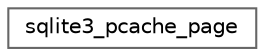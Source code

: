 digraph "Gráfico de Hierarquia de Classes"
{
 // LATEX_PDF_SIZE
  bgcolor="transparent";
  edge [fontname=Helvetica,fontsize=10,labelfontname=Helvetica,labelfontsize=10];
  node [fontname=Helvetica,fontsize=10,shape=box,height=0.2,width=0.4];
  rankdir="LR";
  Node0 [id="Node000000",label="sqlite3_pcache_page",height=0.2,width=0.4,color="grey40", fillcolor="white", style="filled",URL="$structsqlite3__pcache__page.html",tooltip=" "];
}
